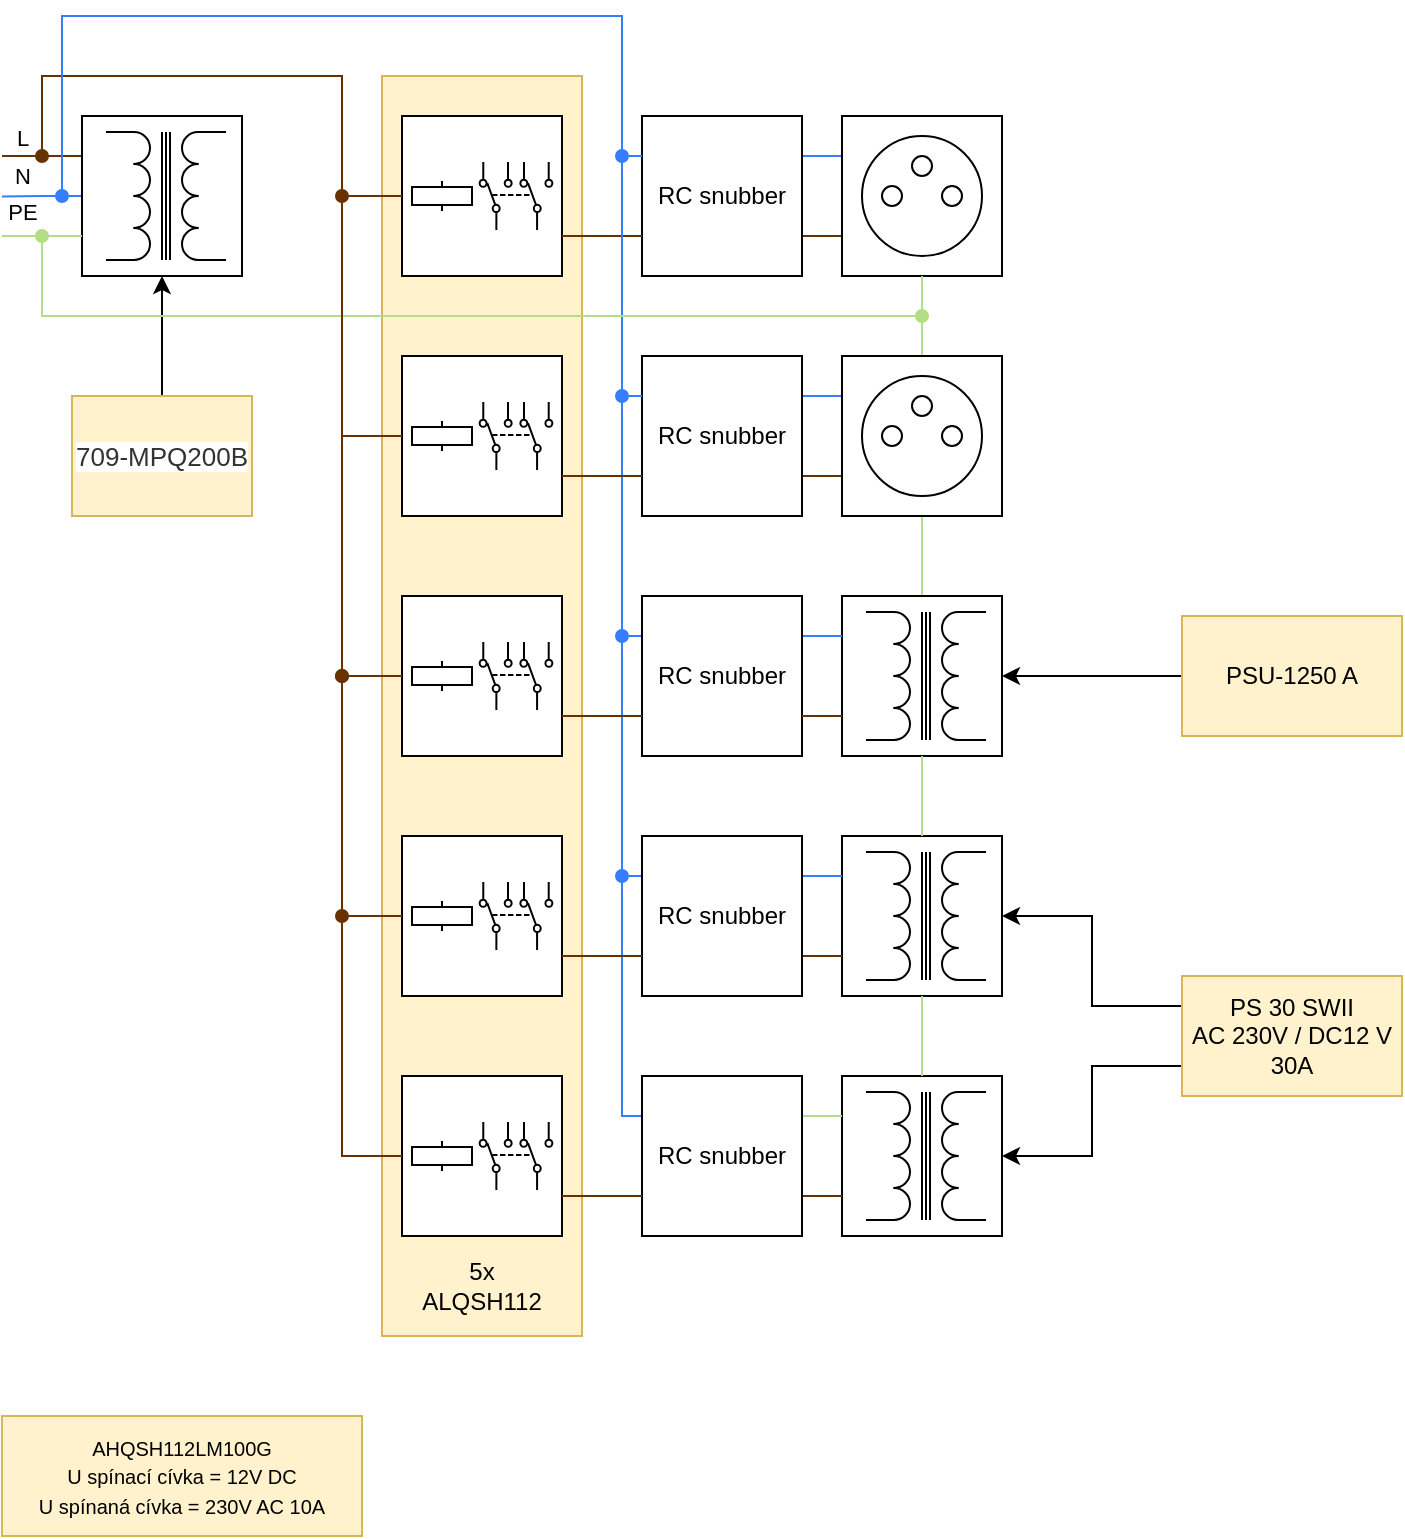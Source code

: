 <mxfile version="26.0.14">
  <diagram name="Page-1" id="16e2658f-23c8-b752-8be9-c03fbebb8bbe">
    <mxGraphModel dx="607" dy="323" grid="1" gridSize="10" guides="1" tooltips="1" connect="1" arrows="1" fold="1" page="1" pageScale="1" pageWidth="1100" pageHeight="850" background="none" math="0" shadow="0">
      <root>
        <mxCell id="0" />
        <mxCell id="1" parent="0" />
        <mxCell id="LKb27FOyA3Ze82E5zqdl-119" value="" style="rounded=0;whiteSpace=wrap;html=1;fillColor=#fff2cc;strokeColor=#d6b656;" parent="1" vertex="1">
          <mxGeometry x="230" y="40" width="100" height="630" as="geometry" />
        </mxCell>
        <mxCell id="LKb27FOyA3Ze82E5zqdl-3" value="" style="group" parent="1" vertex="1" connectable="0">
          <mxGeometry x="80" y="60" width="80" height="80" as="geometry" />
        </mxCell>
        <mxCell id="LKb27FOyA3Ze82E5zqdl-4" style="edgeStyle=orthogonalEdgeStyle;rounded=0;orthogonalLoop=1;jettySize=auto;html=1;exitX=0;exitY=0.25;exitDx=0;exitDy=0;startArrow=none;startFill=0;endArrow=none;strokeColor=#663300;" parent="LKb27FOyA3Ze82E5zqdl-3" source="LKb27FOyA3Ze82E5zqdl-2" edge="1">
          <mxGeometry relative="1" as="geometry">
            <mxPoint x="-40" y="20.023" as="targetPoint" />
          </mxGeometry>
        </mxCell>
        <mxCell id="LKb27FOyA3Ze82E5zqdl-5" value="L" style="edgeLabel;html=1;align=center;verticalAlign=middle;resizable=0;points=[];" parent="LKb27FOyA3Ze82E5zqdl-4" vertex="1" connectable="0">
          <mxGeometry x="0.157" y="-1" relative="1" as="geometry">
            <mxPoint x="-7" y="-9" as="offset" />
          </mxGeometry>
        </mxCell>
        <mxCell id="LKb27FOyA3Ze82E5zqdl-6" style="edgeStyle=orthogonalEdgeStyle;rounded=0;orthogonalLoop=1;jettySize=auto;html=1;exitX=0;exitY=0.5;exitDx=0;exitDy=0;endArrow=none;startFill=0;strokeColor=#357FFF;" parent="LKb27FOyA3Ze82E5zqdl-3" source="LKb27FOyA3Ze82E5zqdl-2" edge="1">
          <mxGeometry relative="1" as="geometry">
            <mxPoint x="-40" y="40.2" as="targetPoint" />
          </mxGeometry>
        </mxCell>
        <mxCell id="LKb27FOyA3Ze82E5zqdl-7" value="N" style="edgeLabel;html=1;align=center;verticalAlign=middle;resizable=0;points=[];" parent="LKb27FOyA3Ze82E5zqdl-6" vertex="1" connectable="0">
          <mxGeometry x="-0.273" y="-1" relative="1" as="geometry">
            <mxPoint x="-15" y="-9" as="offset" />
          </mxGeometry>
        </mxCell>
        <mxCell id="LKb27FOyA3Ze82E5zqdl-2" value="" style="rounded=0;whiteSpace=wrap;html=1;" parent="LKb27FOyA3Ze82E5zqdl-3" vertex="1">
          <mxGeometry width="80" height="80" as="geometry" />
        </mxCell>
        <mxCell id="LKb27FOyA3Ze82E5zqdl-1" value="" style="pointerEvents=1;verticalLabelPosition=bottom;shadow=0;dashed=0;align=center;html=1;verticalAlign=top;shape=mxgraph.electrical.inductors.transformer_1;rotation=-90;" parent="LKb27FOyA3Ze82E5zqdl-3" vertex="1">
          <mxGeometry x="10" y="10" width="64" height="60" as="geometry" />
        </mxCell>
        <mxCell id="LKb27FOyA3Ze82E5zqdl-11" style="edgeStyle=orthogonalEdgeStyle;rounded=0;orthogonalLoop=1;jettySize=auto;html=1;entryX=0;entryY=0.75;entryDx=0;entryDy=0;endArrow=none;startFill=0;strokeColor=#B2DE85;" parent="1" target="LKb27FOyA3Ze82E5zqdl-2" edge="1">
          <mxGeometry relative="1" as="geometry">
            <mxPoint x="40" y="120" as="sourcePoint" />
            <Array as="points">
              <mxPoint x="40" y="120" />
            </Array>
          </mxGeometry>
        </mxCell>
        <mxCell id="LKb27FOyA3Ze82E5zqdl-12" value="PE" style="edgeLabel;html=1;align=center;verticalAlign=middle;resizable=0;points=[];" parent="LKb27FOyA3Ze82E5zqdl-11" vertex="1" connectable="0">
          <mxGeometry x="0.155" relative="1" as="geometry">
            <mxPoint x="-13" y="-12" as="offset" />
          </mxGeometry>
        </mxCell>
        <mxCell id="LKb27FOyA3Ze82E5zqdl-18" value="" style="group" parent="1" vertex="1" connectable="0">
          <mxGeometry x="240" y="60" width="80" height="80" as="geometry" />
        </mxCell>
        <mxCell id="LKb27FOyA3Ze82E5zqdl-15" value="" style="whiteSpace=wrap;html=1;aspect=fixed;" parent="LKb27FOyA3Ze82E5zqdl-18" vertex="1">
          <mxGeometry width="80" height="80" as="geometry" />
        </mxCell>
        <mxCell id="LKb27FOyA3Ze82E5zqdl-16" value="" style="pointerEvents=1;verticalLabelPosition=bottom;shadow=0;dashed=0;align=center;html=1;verticalAlign=top;shape=mxgraph.electrical.electro-mechanical.dpdt3;elSwitchState=1;rotation=-90;" parent="LKb27FOyA3Ze82E5zqdl-18" vertex="1">
          <mxGeometry x="40" y="21.83" width="34" height="36.34" as="geometry" />
        </mxCell>
        <mxCell id="LKb27FOyA3Ze82E5zqdl-17" value="" style="pointerEvents=1;verticalLabelPosition=bottom;shadow=0;dashed=0;align=center;html=1;verticalAlign=top;shape=mxgraph.electrical.electro-mechanical.relay_coil;" parent="LKb27FOyA3Ze82E5zqdl-18" vertex="1">
          <mxGeometry x="5" y="32.5" width="30" height="15" as="geometry" />
        </mxCell>
        <mxCell id="LKb27FOyA3Ze82E5zqdl-20" style="edgeStyle=orthogonalEdgeStyle;rounded=0;orthogonalLoop=1;jettySize=auto;html=1;exitX=0.5;exitY=0;exitDx=0;exitDy=0;entryX=0.5;entryY=1;entryDx=0;entryDy=0;" parent="1" source="LKb27FOyA3Ze82E5zqdl-19" target="LKb27FOyA3Ze82E5zqdl-2" edge="1">
          <mxGeometry relative="1" as="geometry" />
        </mxCell>
        <mxCell id="LKb27FOyA3Ze82E5zqdl-19" value="&lt;span style=&quot;color: rgb(51, 51, 51); font-family: Arial, Helvetica, sans-serif; font-size: 13px; text-align: start; background-color: rgb(255, 255, 255);&quot;&gt;709-MPQ200B&lt;/span&gt;" style="rounded=0;whiteSpace=wrap;html=1;fillColor=#fff2cc;strokeColor=#d6b656;" parent="1" vertex="1">
          <mxGeometry x="75" y="200" width="90" height="60" as="geometry" />
        </mxCell>
        <mxCell id="LKb27FOyA3Ze82E5zqdl-21" style="edgeStyle=orthogonalEdgeStyle;rounded=0;orthogonalLoop=1;jettySize=auto;html=1;entryX=0;entryY=0.5;entryDx=0;entryDy=0;endArrow=none;startFill=1;endFill=1;startArrow=oval;strokeColor=#663300;" parent="1" target="LKb27FOyA3Ze82E5zqdl-15" edge="1">
          <mxGeometry relative="1" as="geometry">
            <mxPoint x="60" y="80" as="sourcePoint" />
            <Array as="points">
              <mxPoint x="60" y="40" />
              <mxPoint x="210" y="40" />
              <mxPoint x="210" y="100" />
            </Array>
          </mxGeometry>
        </mxCell>
        <mxCell id="LKb27FOyA3Ze82E5zqdl-22" value="&lt;font style=&quot;font-size: 10px;&quot;&gt;AHQSH112LM100G&lt;br&gt;U spínací cívka = 12V DC&lt;br&gt;U spínaná cívka = 230V AC 10A&lt;/font&gt;" style="rounded=0;whiteSpace=wrap;html=1;fillColor=#fff2cc;strokeColor=#d6b656;" parent="1" vertex="1">
          <mxGeometry x="40" y="710" width="180" height="60" as="geometry" />
        </mxCell>
        <mxCell id="LKb27FOyA3Ze82E5zqdl-23" value="" style="group" parent="1" vertex="1" connectable="0">
          <mxGeometry x="240" y="180" width="80" height="80" as="geometry" />
        </mxCell>
        <mxCell id="LKb27FOyA3Ze82E5zqdl-24" value="" style="whiteSpace=wrap;html=1;aspect=fixed;" parent="LKb27FOyA3Ze82E5zqdl-23" vertex="1">
          <mxGeometry width="80" height="80" as="geometry" />
        </mxCell>
        <mxCell id="LKb27FOyA3Ze82E5zqdl-25" value="" style="pointerEvents=1;verticalLabelPosition=bottom;shadow=0;dashed=0;align=center;html=1;verticalAlign=top;shape=mxgraph.electrical.electro-mechanical.dpdt3;elSwitchState=1;rotation=-90;" parent="LKb27FOyA3Ze82E5zqdl-23" vertex="1">
          <mxGeometry x="40" y="21.83" width="34" height="36.34" as="geometry" />
        </mxCell>
        <mxCell id="LKb27FOyA3Ze82E5zqdl-26" value="" style="pointerEvents=1;verticalLabelPosition=bottom;shadow=0;dashed=0;align=center;html=1;verticalAlign=top;shape=mxgraph.electrical.electro-mechanical.relay_coil;" parent="LKb27FOyA3Ze82E5zqdl-23" vertex="1">
          <mxGeometry x="5" y="32.5" width="30" height="15" as="geometry" />
        </mxCell>
        <mxCell id="LKb27FOyA3Ze82E5zqdl-47" style="edgeStyle=orthogonalEdgeStyle;rounded=0;orthogonalLoop=1;jettySize=auto;html=1;exitX=1;exitY=0.25;exitDx=0;exitDy=0;entryX=0;entryY=0.25;entryDx=0;entryDy=0;endArrow=none;startFill=0;strokeColor=#357FFF;" parent="1" source="LKb27FOyA3Ze82E5zqdl-30" target="LKb27FOyA3Ze82E5zqdl-37" edge="1">
          <mxGeometry relative="1" as="geometry" />
        </mxCell>
        <mxCell id="LKb27FOyA3Ze82E5zqdl-48" style="edgeStyle=orthogonalEdgeStyle;rounded=0;orthogonalLoop=1;jettySize=auto;html=1;exitX=1;exitY=0.75;exitDx=0;exitDy=0;entryX=0;entryY=0.75;entryDx=0;entryDy=0;endArrow=none;startFill=0;strokeColor=#663300;" parent="1" source="LKb27FOyA3Ze82E5zqdl-30" target="LKb27FOyA3Ze82E5zqdl-37" edge="1">
          <mxGeometry relative="1" as="geometry" />
        </mxCell>
        <mxCell id="LKb27FOyA3Ze82E5zqdl-30" value="RC snubber" style="whiteSpace=wrap;html=1;aspect=fixed;container=1;" parent="1" vertex="1">
          <mxGeometry x="360" y="60" width="80" height="80" as="geometry" />
        </mxCell>
        <mxCell id="LKb27FOyA3Ze82E5zqdl-49" style="edgeStyle=orthogonalEdgeStyle;rounded=0;orthogonalLoop=1;jettySize=auto;html=1;exitX=1;exitY=0.25;exitDx=0;exitDy=0;entryX=0;entryY=0.25;entryDx=0;entryDy=0;endArrow=none;startFill=0;strokeColor=#357FFF;" parent="1" source="LKb27FOyA3Ze82E5zqdl-31" target="LKb27FOyA3Ze82E5zqdl-42" edge="1">
          <mxGeometry relative="1" as="geometry" />
        </mxCell>
        <mxCell id="LKb27FOyA3Ze82E5zqdl-50" style="edgeStyle=orthogonalEdgeStyle;rounded=0;orthogonalLoop=1;jettySize=auto;html=1;exitX=1;exitY=0.75;exitDx=0;exitDy=0;entryX=0;entryY=0.75;entryDx=0;entryDy=0;endArrow=none;startFill=0;strokeColor=#663300;" parent="1" source="LKb27FOyA3Ze82E5zqdl-31" target="LKb27FOyA3Ze82E5zqdl-42" edge="1">
          <mxGeometry relative="1" as="geometry" />
        </mxCell>
        <mxCell id="LKb27FOyA3Ze82E5zqdl-107" style="edgeStyle=orthogonalEdgeStyle;rounded=0;orthogonalLoop=1;jettySize=auto;html=1;entryX=0;entryY=0.25;entryDx=0;entryDy=0;strokeColor=#357FFF;startArrow=oval;startFill=1;endArrow=none;" parent="1" target="LKb27FOyA3Ze82E5zqdl-105" edge="1">
          <mxGeometry relative="1" as="geometry">
            <mxPoint x="350" y="200" as="sourcePoint" />
            <Array as="points">
              <mxPoint x="350" y="200" />
              <mxPoint x="350" y="320" />
            </Array>
          </mxGeometry>
        </mxCell>
        <mxCell id="LKb27FOyA3Ze82E5zqdl-31" value="RC snubber" style="whiteSpace=wrap;html=1;aspect=fixed;container=1;" parent="1" vertex="1">
          <mxGeometry x="360" y="180" width="80" height="80" as="geometry" />
        </mxCell>
        <mxCell id="LKb27FOyA3Ze82E5zqdl-32" style="edgeStyle=orthogonalEdgeStyle;rounded=0;orthogonalLoop=1;jettySize=auto;html=1;exitX=1;exitY=0.75;exitDx=0;exitDy=0;entryX=0;entryY=0.75;entryDx=0;entryDy=0;endArrow=none;startFill=0;strokeColor=#663300;" parent="1" source="LKb27FOyA3Ze82E5zqdl-15" target="LKb27FOyA3Ze82E5zqdl-30" edge="1">
          <mxGeometry relative="1" as="geometry">
            <Array as="points">
              <mxPoint x="330" y="120" />
              <mxPoint x="330" y="120" />
            </Array>
          </mxGeometry>
        </mxCell>
        <mxCell id="LKb27FOyA3Ze82E5zqdl-34" style="edgeStyle=orthogonalEdgeStyle;rounded=0;orthogonalLoop=1;jettySize=auto;html=1;entryX=0;entryY=0.25;entryDx=0;entryDy=0;startArrow=oval;startFill=1;endArrow=none;strokeColor=#357FFF;" parent="1" target="LKb27FOyA3Ze82E5zqdl-30" edge="1">
          <mxGeometry relative="1" as="geometry">
            <mxPoint x="70" y="100" as="sourcePoint" />
            <Array as="points">
              <mxPoint x="70" y="10" />
              <mxPoint x="350" y="10" />
              <mxPoint x="350" y="80" />
            </Array>
          </mxGeometry>
        </mxCell>
        <mxCell id="LKb27FOyA3Ze82E5zqdl-35" style="edgeStyle=orthogonalEdgeStyle;rounded=0;orthogonalLoop=1;jettySize=auto;html=1;endArrow=none;startFill=1;startArrow=oval;strokeColor=#357FFF;entryX=0;entryY=0.25;entryDx=0;entryDy=0;" parent="1" target="LKb27FOyA3Ze82E5zqdl-31" edge="1">
          <mxGeometry relative="1" as="geometry">
            <mxPoint x="350" y="80" as="sourcePoint" />
            <mxPoint x="350" y="200" as="targetPoint" />
            <Array as="points">
              <mxPoint x="350" y="200" />
            </Array>
          </mxGeometry>
        </mxCell>
        <mxCell id="LKb27FOyA3Ze82E5zqdl-52" style="edgeStyle=orthogonalEdgeStyle;rounded=0;orthogonalLoop=1;jettySize=auto;html=1;entryX=0.5;entryY=0;entryDx=0;entryDy=0;strokeColor=#B2DE85;endArrow=none;startFill=1;startArrow=oval;" parent="1" target="LKb27FOyA3Ze82E5zqdl-42" edge="1">
          <mxGeometry relative="1" as="geometry">
            <mxPoint x="500" y="160" as="sourcePoint" />
            <Array as="points">
              <mxPoint x="500" y="180" />
              <mxPoint x="500" y="180" />
            </Array>
          </mxGeometry>
        </mxCell>
        <mxCell id="LKb27FOyA3Ze82E5zqdl-37" value="" style="whiteSpace=wrap;html=1;aspect=fixed;container=1;" parent="1" vertex="1">
          <mxGeometry x="460" y="60" width="80" height="80" as="geometry" />
        </mxCell>
        <mxCell id="LKb27FOyA3Ze82E5zqdl-38" value="" style="ellipse;whiteSpace=wrap;html=1;aspect=fixed;" parent="LKb27FOyA3Ze82E5zqdl-37" vertex="1">
          <mxGeometry x="10" y="10" width="60" height="60" as="geometry" />
        </mxCell>
        <mxCell id="LKb27FOyA3Ze82E5zqdl-39" value="" style="ellipse;whiteSpace=wrap;html=1;aspect=fixed;" parent="LKb27FOyA3Ze82E5zqdl-37" vertex="1">
          <mxGeometry x="20" y="35" width="10" height="10" as="geometry" />
        </mxCell>
        <mxCell id="LKb27FOyA3Ze82E5zqdl-40" value="" style="ellipse;whiteSpace=wrap;html=1;aspect=fixed;" parent="LKb27FOyA3Ze82E5zqdl-37" vertex="1">
          <mxGeometry x="50" y="35" width="10" height="10" as="geometry" />
        </mxCell>
        <mxCell id="LKb27FOyA3Ze82E5zqdl-41" value="" style="ellipse;whiteSpace=wrap;html=1;aspect=fixed;" parent="LKb27FOyA3Ze82E5zqdl-37" vertex="1">
          <mxGeometry x="35" y="20" width="10" height="10" as="geometry" />
        </mxCell>
        <mxCell id="LKb27FOyA3Ze82E5zqdl-104" style="edgeStyle=orthogonalEdgeStyle;rounded=0;orthogonalLoop=1;jettySize=auto;html=1;exitX=0.5;exitY=1;exitDx=0;exitDy=0;entryX=0.5;entryY=0;entryDx=0;entryDy=0;strokeColor=#B2DE85;endArrow=none;startFill=0;" parent="1" source="LKb27FOyA3Ze82E5zqdl-42" target="LKb27FOyA3Ze82E5zqdl-71" edge="1">
          <mxGeometry relative="1" as="geometry" />
        </mxCell>
        <mxCell id="LKb27FOyA3Ze82E5zqdl-42" value="" style="whiteSpace=wrap;html=1;aspect=fixed;container=1;" parent="1" vertex="1">
          <mxGeometry x="460" y="180" width="80" height="80" as="geometry" />
        </mxCell>
        <mxCell id="LKb27FOyA3Ze82E5zqdl-43" value="" style="ellipse;whiteSpace=wrap;html=1;aspect=fixed;" parent="LKb27FOyA3Ze82E5zqdl-42" vertex="1">
          <mxGeometry x="10" y="10" width="60" height="60" as="geometry" />
        </mxCell>
        <mxCell id="LKb27FOyA3Ze82E5zqdl-44" value="" style="ellipse;whiteSpace=wrap;html=1;aspect=fixed;" parent="LKb27FOyA3Ze82E5zqdl-42" vertex="1">
          <mxGeometry x="20" y="35" width="10" height="10" as="geometry" />
        </mxCell>
        <mxCell id="LKb27FOyA3Ze82E5zqdl-45" value="" style="ellipse;whiteSpace=wrap;html=1;aspect=fixed;" parent="LKb27FOyA3Ze82E5zqdl-42" vertex="1">
          <mxGeometry x="50" y="35" width="10" height="10" as="geometry" />
        </mxCell>
        <mxCell id="LKb27FOyA3Ze82E5zqdl-46" value="" style="ellipse;whiteSpace=wrap;html=1;aspect=fixed;" parent="LKb27FOyA3Ze82E5zqdl-42" vertex="1">
          <mxGeometry x="35" y="20" width="10" height="10" as="geometry" />
        </mxCell>
        <mxCell id="LKb27FOyA3Ze82E5zqdl-51" style="edgeStyle=orthogonalEdgeStyle;rounded=0;orthogonalLoop=1;jettySize=auto;html=1;entryX=0.5;entryY=1;entryDx=0;entryDy=0;endArrow=none;startFill=1;strokeColor=#B2DE85;startArrow=oval;" parent="1" target="LKb27FOyA3Ze82E5zqdl-37" edge="1">
          <mxGeometry relative="1" as="geometry">
            <mxPoint x="60" y="120" as="sourcePoint" />
            <Array as="points">
              <mxPoint x="60" y="160" />
              <mxPoint x="500" y="160" />
            </Array>
          </mxGeometry>
        </mxCell>
        <mxCell id="LKb27FOyA3Ze82E5zqdl-54" value="" style="group" parent="1" vertex="1" connectable="0">
          <mxGeometry x="240" y="300" width="80" height="80" as="geometry" />
        </mxCell>
        <mxCell id="LKb27FOyA3Ze82E5zqdl-55" value="" style="whiteSpace=wrap;html=1;aspect=fixed;" parent="LKb27FOyA3Ze82E5zqdl-54" vertex="1">
          <mxGeometry width="80" height="80" as="geometry" />
        </mxCell>
        <mxCell id="LKb27FOyA3Ze82E5zqdl-56" value="" style="pointerEvents=1;verticalLabelPosition=bottom;shadow=0;dashed=0;align=center;html=1;verticalAlign=top;shape=mxgraph.electrical.electro-mechanical.dpdt3;elSwitchState=1;rotation=-90;" parent="LKb27FOyA3Ze82E5zqdl-54" vertex="1">
          <mxGeometry x="40" y="21.83" width="34" height="36.34" as="geometry" />
        </mxCell>
        <mxCell id="LKb27FOyA3Ze82E5zqdl-57" value="" style="pointerEvents=1;verticalLabelPosition=bottom;shadow=0;dashed=0;align=center;html=1;verticalAlign=top;shape=mxgraph.electrical.electro-mechanical.relay_coil;" parent="LKb27FOyA3Ze82E5zqdl-54" vertex="1">
          <mxGeometry x="5" y="32.5" width="30" height="15" as="geometry" />
        </mxCell>
        <mxCell id="LKb27FOyA3Ze82E5zqdl-58" value="" style="group" parent="1" vertex="1" connectable="0">
          <mxGeometry x="240" y="420" width="80" height="80" as="geometry" />
        </mxCell>
        <mxCell id="LKb27FOyA3Ze82E5zqdl-59" value="" style="whiteSpace=wrap;html=1;aspect=fixed;" parent="LKb27FOyA3Ze82E5zqdl-58" vertex="1">
          <mxGeometry width="80" height="80" as="geometry" />
        </mxCell>
        <mxCell id="LKb27FOyA3Ze82E5zqdl-60" value="" style="pointerEvents=1;verticalLabelPosition=bottom;shadow=0;dashed=0;align=center;html=1;verticalAlign=top;shape=mxgraph.electrical.electro-mechanical.dpdt3;elSwitchState=1;rotation=-90;" parent="LKb27FOyA3Ze82E5zqdl-58" vertex="1">
          <mxGeometry x="40" y="21.83" width="34" height="36.34" as="geometry" />
        </mxCell>
        <mxCell id="LKb27FOyA3Ze82E5zqdl-61" value="" style="pointerEvents=1;verticalLabelPosition=bottom;shadow=0;dashed=0;align=center;html=1;verticalAlign=top;shape=mxgraph.electrical.electro-mechanical.relay_coil;" parent="LKb27FOyA3Ze82E5zqdl-58" vertex="1">
          <mxGeometry x="5" y="32.5" width="30" height="15" as="geometry" />
        </mxCell>
        <mxCell id="LKb27FOyA3Ze82E5zqdl-62" value="" style="group" parent="1" vertex="1" connectable="0">
          <mxGeometry x="240" y="540" width="80" height="80" as="geometry" />
        </mxCell>
        <mxCell id="LKb27FOyA3Ze82E5zqdl-63" value="" style="whiteSpace=wrap;html=1;aspect=fixed;" parent="LKb27FOyA3Ze82E5zqdl-62" vertex="1">
          <mxGeometry width="80" height="80" as="geometry" />
        </mxCell>
        <mxCell id="LKb27FOyA3Ze82E5zqdl-64" value="" style="pointerEvents=1;verticalLabelPosition=bottom;shadow=0;dashed=0;align=center;html=1;verticalAlign=top;shape=mxgraph.electrical.electro-mechanical.dpdt3;elSwitchState=1;rotation=-90;" parent="LKb27FOyA3Ze82E5zqdl-62" vertex="1">
          <mxGeometry x="40" y="21.83" width="34" height="36.34" as="geometry" />
        </mxCell>
        <mxCell id="LKb27FOyA3Ze82E5zqdl-65" value="" style="pointerEvents=1;verticalLabelPosition=bottom;shadow=0;dashed=0;align=center;html=1;verticalAlign=top;shape=mxgraph.electrical.electro-mechanical.relay_coil;" parent="LKb27FOyA3Ze82E5zqdl-62" vertex="1">
          <mxGeometry x="5" y="32.5" width="30" height="15" as="geometry" />
        </mxCell>
        <mxCell id="LKb27FOyA3Ze82E5zqdl-66" value="" style="group" parent="1" vertex="1" connectable="0">
          <mxGeometry x="460" y="300" width="80" height="80" as="geometry" />
        </mxCell>
        <mxCell id="LKb27FOyA3Ze82E5zqdl-71" value="" style="rounded=0;whiteSpace=wrap;html=1;" parent="LKb27FOyA3Ze82E5zqdl-66" vertex="1">
          <mxGeometry width="80" height="80" as="geometry" />
        </mxCell>
        <mxCell id="LKb27FOyA3Ze82E5zqdl-72" value="" style="pointerEvents=1;verticalLabelPosition=bottom;shadow=0;dashed=0;align=center;html=1;verticalAlign=top;shape=mxgraph.electrical.inductors.transformer_1;rotation=-90;" parent="LKb27FOyA3Ze82E5zqdl-66" vertex="1">
          <mxGeometry x="10" y="10" width="64" height="60" as="geometry" />
        </mxCell>
        <mxCell id="LKb27FOyA3Ze82E5zqdl-73" value="" style="group" parent="1" vertex="1" connectable="0">
          <mxGeometry x="460" y="420" width="80" height="80" as="geometry" />
        </mxCell>
        <mxCell id="LKb27FOyA3Ze82E5zqdl-76" value="" style="rounded=0;whiteSpace=wrap;html=1;" parent="LKb27FOyA3Ze82E5zqdl-73" vertex="1">
          <mxGeometry width="80" height="80" as="geometry" />
        </mxCell>
        <mxCell id="LKb27FOyA3Ze82E5zqdl-77" value="" style="pointerEvents=1;verticalLabelPosition=bottom;shadow=0;dashed=0;align=center;html=1;verticalAlign=top;shape=mxgraph.electrical.inductors.transformer_1;rotation=-90;" parent="LKb27FOyA3Ze82E5zqdl-73" vertex="1">
          <mxGeometry x="10" y="10" width="64" height="60" as="geometry" />
        </mxCell>
        <mxCell id="LKb27FOyA3Ze82E5zqdl-78" value="" style="group" parent="1" vertex="1" connectable="0">
          <mxGeometry x="460" y="540" width="80" height="80" as="geometry" />
        </mxCell>
        <mxCell id="LKb27FOyA3Ze82E5zqdl-81" value="" style="rounded=0;whiteSpace=wrap;html=1;" parent="LKb27FOyA3Ze82E5zqdl-78" vertex="1">
          <mxGeometry width="80" height="80" as="geometry" />
        </mxCell>
        <mxCell id="LKb27FOyA3Ze82E5zqdl-82" value="" style="pointerEvents=1;verticalLabelPosition=bottom;shadow=0;dashed=0;align=center;html=1;verticalAlign=top;shape=mxgraph.electrical.inductors.transformer_1;rotation=-90;" parent="LKb27FOyA3Ze82E5zqdl-78" vertex="1">
          <mxGeometry x="10" y="10" width="64" height="60" as="geometry" />
        </mxCell>
        <mxCell id="LKb27FOyA3Ze82E5zqdl-85" style="edgeStyle=orthogonalEdgeStyle;rounded=0;orthogonalLoop=1;jettySize=auto;html=1;entryX=0;entryY=0.5;entryDx=0;entryDy=0;endArrow=none;startFill=1;strokeColor=#663300;startArrow=oval;" parent="1" target="LKb27FOyA3Ze82E5zqdl-63" edge="1">
          <mxGeometry relative="1" as="geometry">
            <mxPoint x="210" y="340" as="sourcePoint" />
            <Array as="points">
              <mxPoint x="210" y="580" />
            </Array>
          </mxGeometry>
        </mxCell>
        <mxCell id="LKb27FOyA3Ze82E5zqdl-120" style="edgeStyle=orthogonalEdgeStyle;rounded=0;orthogonalLoop=1;jettySize=auto;html=1;exitX=0;exitY=0.25;exitDx=0;exitDy=0;entryX=1;entryY=0.5;entryDx=0;entryDy=0;" parent="1" source="LKb27FOyA3Ze82E5zqdl-93" target="LKb27FOyA3Ze82E5zqdl-76" edge="1">
          <mxGeometry relative="1" as="geometry" />
        </mxCell>
        <mxCell id="LKb27FOyA3Ze82E5zqdl-121" style="edgeStyle=orthogonalEdgeStyle;rounded=0;orthogonalLoop=1;jettySize=auto;html=1;exitX=0;exitY=0.75;exitDx=0;exitDy=0;entryX=1;entryY=0.5;entryDx=0;entryDy=0;" parent="1" source="LKb27FOyA3Ze82E5zqdl-93" target="LKb27FOyA3Ze82E5zqdl-81" edge="1">
          <mxGeometry relative="1" as="geometry" />
        </mxCell>
        <mxCell id="LKb27FOyA3Ze82E5zqdl-93" value="PS 30 SWII&lt;br&gt;AC 230V / DC12 V&lt;br&gt;30A" style="rounded=0;whiteSpace=wrap;html=1;fillColor=#fff2cc;strokeColor=#d6b656;" parent="1" vertex="1">
          <mxGeometry x="630" y="490" width="110" height="60" as="geometry" />
        </mxCell>
        <mxCell id="LKb27FOyA3Ze82E5zqdl-122" value="" style="edgeStyle=orthogonalEdgeStyle;rounded=0;orthogonalLoop=1;jettySize=auto;html=1;" parent="1" source="LKb27FOyA3Ze82E5zqdl-99" edge="1">
          <mxGeometry relative="1" as="geometry">
            <mxPoint x="540" y="340" as="targetPoint" />
          </mxGeometry>
        </mxCell>
        <mxCell id="LKb27FOyA3Ze82E5zqdl-99" value="PSU-1250 A" style="rounded=0;whiteSpace=wrap;html=1;fillColor=#fff2cc;strokeColor=#d6b656;" parent="1" vertex="1">
          <mxGeometry x="630" y="310" width="110" height="60" as="geometry" />
        </mxCell>
        <mxCell id="LKb27FOyA3Ze82E5zqdl-101" style="edgeStyle=orthogonalEdgeStyle;rounded=0;orthogonalLoop=1;jettySize=auto;html=1;entryX=0;entryY=0.5;entryDx=0;entryDy=0;strokeColor=#663300;endArrow=none;startFill=1;startArrow=oval;" parent="1" target="LKb27FOyA3Ze82E5zqdl-24" edge="1">
          <mxGeometry relative="1" as="geometry">
            <mxPoint x="210" y="100" as="sourcePoint" />
            <Array as="points">
              <mxPoint x="210" y="80" />
              <mxPoint x="210" y="220" />
            </Array>
          </mxGeometry>
        </mxCell>
        <mxCell id="LKb27FOyA3Ze82E5zqdl-102" style="edgeStyle=orthogonalEdgeStyle;rounded=0;orthogonalLoop=1;jettySize=auto;html=1;exitX=1;exitY=0.75;exitDx=0;exitDy=0;entryX=0;entryY=0.75;entryDx=0;entryDy=0;strokeColor=#663300;startArrow=none;startFill=0;endArrow=none;" parent="1" source="LKb27FOyA3Ze82E5zqdl-24" target="LKb27FOyA3Ze82E5zqdl-31" edge="1">
          <mxGeometry relative="1" as="geometry" />
        </mxCell>
        <mxCell id="LKb27FOyA3Ze82E5zqdl-103" style="edgeStyle=orthogonalEdgeStyle;rounded=0;orthogonalLoop=1;jettySize=auto;html=1;exitX=0;exitY=0.5;exitDx=0;exitDy=0;entryX=0;entryY=0.5;entryDx=0;entryDy=0;endArrow=none;startFill=0;strokeColor=#663300;" parent="1" source="LKb27FOyA3Ze82E5zqdl-24" target="LKb27FOyA3Ze82E5zqdl-55" edge="1">
          <mxGeometry relative="1" as="geometry">
            <Array as="points">
              <mxPoint x="210" y="220" />
              <mxPoint x="210" y="340" />
            </Array>
          </mxGeometry>
        </mxCell>
        <mxCell id="LKb27FOyA3Ze82E5zqdl-116" style="edgeStyle=orthogonalEdgeStyle;rounded=0;orthogonalLoop=1;jettySize=auto;html=1;entryX=0;entryY=0.25;entryDx=0;entryDy=0;endArrow=none;startFill=1;startArrow=oval;strokeColor=#357FFF;" parent="1" target="LKb27FOyA3Ze82E5zqdl-111" edge="1">
          <mxGeometry relative="1" as="geometry">
            <mxPoint x="350" y="320" as="sourcePoint" />
            <Array as="points">
              <mxPoint x="350" y="320" />
              <mxPoint x="350" y="440" />
            </Array>
          </mxGeometry>
        </mxCell>
        <mxCell id="LKb27FOyA3Ze82E5zqdl-128" style="edgeStyle=orthogonalEdgeStyle;rounded=0;orthogonalLoop=1;jettySize=auto;html=1;exitX=1;exitY=0.25;exitDx=0;exitDy=0;entryX=0;entryY=0.25;entryDx=0;entryDy=0;strokeColor=#357FFF;endArrow=none;startFill=0;" parent="1" source="LKb27FOyA3Ze82E5zqdl-105" target="LKb27FOyA3Ze82E5zqdl-71" edge="1">
          <mxGeometry relative="1" as="geometry" />
        </mxCell>
        <mxCell id="LKb27FOyA3Ze82E5zqdl-105" value="RC snubber" style="whiteSpace=wrap;html=1;aspect=fixed;container=1;" parent="1" vertex="1">
          <mxGeometry x="360" y="300" width="80" height="80" as="geometry" />
        </mxCell>
        <mxCell id="LKb27FOyA3Ze82E5zqdl-67" style="edgeStyle=orthogonalEdgeStyle;rounded=0;orthogonalLoop=1;jettySize=auto;html=1;exitX=0;exitY=0.75;exitDx=0;exitDy=0;startArrow=none;startFill=0;endArrow=none;strokeColor=#663300;" parent="1" source="LKb27FOyA3Ze82E5zqdl-71" edge="1">
          <mxGeometry relative="1" as="geometry">
            <mxPoint x="440" y="360" as="targetPoint" />
          </mxGeometry>
        </mxCell>
        <mxCell id="LKb27FOyA3Ze82E5zqdl-108" style="edgeStyle=orthogonalEdgeStyle;rounded=0;orthogonalLoop=1;jettySize=auto;html=1;entryX=0;entryY=0.5;entryDx=0;entryDy=0;strokeColor=#663300;startArrow=oval;startFill=0;endArrow=none;" parent="1" target="LKb27FOyA3Ze82E5zqdl-59" edge="1">
          <mxGeometry relative="1" as="geometry">
            <mxPoint x="210" y="340" as="sourcePoint" />
            <Array as="points">
              <mxPoint x="210" y="340" />
              <mxPoint x="210" y="460" />
            </Array>
          </mxGeometry>
        </mxCell>
        <mxCell id="LKb27FOyA3Ze82E5zqdl-109" style="edgeStyle=orthogonalEdgeStyle;rounded=0;orthogonalLoop=1;jettySize=auto;html=1;entryX=0;entryY=0.5;entryDx=0;entryDy=0;endArrow=none;startFill=1;strokeColor=#663300;startArrow=oval;" parent="1" target="LKb27FOyA3Ze82E5zqdl-63" edge="1">
          <mxGeometry relative="1" as="geometry">
            <mxPoint x="210" y="460" as="sourcePoint" />
            <Array as="points">
              <mxPoint x="210" y="460" />
              <mxPoint x="210" y="580" />
            </Array>
          </mxGeometry>
        </mxCell>
        <mxCell id="LKb27FOyA3Ze82E5zqdl-110" style="edgeStyle=orthogonalEdgeStyle;rounded=0;orthogonalLoop=1;jettySize=auto;html=1;exitX=1;exitY=0.75;exitDx=0;exitDy=0;entryX=0;entryY=0.75;entryDx=0;entryDy=0;strokeColor=#663300;endArrow=none;startFill=0;" parent="1" source="LKb27FOyA3Ze82E5zqdl-55" target="LKb27FOyA3Ze82E5zqdl-105" edge="1">
          <mxGeometry relative="1" as="geometry" />
        </mxCell>
        <mxCell id="LKb27FOyA3Ze82E5zqdl-117" style="edgeStyle=orthogonalEdgeStyle;rounded=0;orthogonalLoop=1;jettySize=auto;html=1;entryX=0;entryY=0.25;entryDx=0;entryDy=0;strokeColor=#357FFF;endArrow=none;startFill=1;startArrow=oval;" parent="1" target="LKb27FOyA3Ze82E5zqdl-113" edge="1">
          <mxGeometry relative="1" as="geometry">
            <mxPoint x="350" y="440" as="sourcePoint" />
            <Array as="points">
              <mxPoint x="350" y="440" />
              <mxPoint x="350" y="560" />
            </Array>
          </mxGeometry>
        </mxCell>
        <mxCell id="LKb27FOyA3Ze82E5zqdl-127" style="edgeStyle=orthogonalEdgeStyle;rounded=0;orthogonalLoop=1;jettySize=auto;html=1;exitX=1;exitY=0.75;exitDx=0;exitDy=0;entryX=0;entryY=0.75;entryDx=0;entryDy=0;strokeColor=#663300;endArrow=none;startFill=0;" parent="1" source="LKb27FOyA3Ze82E5zqdl-111" target="LKb27FOyA3Ze82E5zqdl-76" edge="1">
          <mxGeometry relative="1" as="geometry" />
        </mxCell>
        <mxCell id="LKb27FOyA3Ze82E5zqdl-129" style="edgeStyle=orthogonalEdgeStyle;rounded=0;orthogonalLoop=1;jettySize=auto;html=1;exitX=1;exitY=0.25;exitDx=0;exitDy=0;entryX=0;entryY=0.25;entryDx=0;entryDy=0;strokeColor=#357FFF;endArrow=none;startFill=0;" parent="1" source="LKb27FOyA3Ze82E5zqdl-111" target="LKb27FOyA3Ze82E5zqdl-76" edge="1">
          <mxGeometry relative="1" as="geometry" />
        </mxCell>
        <mxCell id="LKb27FOyA3Ze82E5zqdl-111" value="RC snubber" style="whiteSpace=wrap;html=1;aspect=fixed;container=1;" parent="1" vertex="1">
          <mxGeometry x="360" y="420" width="80" height="80" as="geometry" />
        </mxCell>
        <mxCell id="LKb27FOyA3Ze82E5zqdl-126" style="edgeStyle=orthogonalEdgeStyle;rounded=0;orthogonalLoop=1;jettySize=auto;html=1;exitX=1;exitY=0.75;exitDx=0;exitDy=0;entryX=0;entryY=0.75;entryDx=0;entryDy=0;strokeColor=#663300;endArrow=none;startFill=0;" parent="1" source="LKb27FOyA3Ze82E5zqdl-113" target="LKb27FOyA3Ze82E5zqdl-81" edge="1">
          <mxGeometry relative="1" as="geometry" />
        </mxCell>
        <mxCell id="LKb27FOyA3Ze82E5zqdl-130" style="edgeStyle=orthogonalEdgeStyle;rounded=0;orthogonalLoop=1;jettySize=auto;html=1;exitX=1;exitY=0.25;exitDx=0;exitDy=0;entryX=0;entryY=0.25;entryDx=0;entryDy=0;strokeColor=#B2DE85;endArrow=none;startFill=0;" parent="1" source="LKb27FOyA3Ze82E5zqdl-113" target="LKb27FOyA3Ze82E5zqdl-81" edge="1">
          <mxGeometry relative="1" as="geometry" />
        </mxCell>
        <mxCell id="LKb27FOyA3Ze82E5zqdl-113" value="RC snubber" style="whiteSpace=wrap;html=1;aspect=fixed;container=1;" parent="1" vertex="1">
          <mxGeometry x="360" y="540" width="80" height="80" as="geometry" />
        </mxCell>
        <mxCell id="LKb27FOyA3Ze82E5zqdl-114" style="edgeStyle=orthogonalEdgeStyle;rounded=0;orthogonalLoop=1;jettySize=auto;html=1;exitX=1;exitY=0.75;exitDx=0;exitDy=0;entryX=0;entryY=0.75;entryDx=0;entryDy=0;endArrow=none;startFill=0;strokeColor=#663300;" parent="1" source="LKb27FOyA3Ze82E5zqdl-59" target="LKb27FOyA3Ze82E5zqdl-111" edge="1">
          <mxGeometry relative="1" as="geometry" />
        </mxCell>
        <mxCell id="LKb27FOyA3Ze82E5zqdl-115" style="edgeStyle=orthogonalEdgeStyle;rounded=0;orthogonalLoop=1;jettySize=auto;html=1;exitX=1;exitY=0.75;exitDx=0;exitDy=0;entryX=0;entryY=0.75;entryDx=0;entryDy=0;strokeColor=#663300;endArrow=none;startFill=0;" parent="1" source="LKb27FOyA3Ze82E5zqdl-63" target="LKb27FOyA3Ze82E5zqdl-113" edge="1">
          <mxGeometry relative="1" as="geometry" />
        </mxCell>
        <mxCell id="LKb27FOyA3Ze82E5zqdl-123" value="5x ALQSH112" style="text;html=1;align=center;verticalAlign=middle;whiteSpace=wrap;rounded=0;" parent="1" vertex="1">
          <mxGeometry x="250" y="630" width="60" height="30" as="geometry" />
        </mxCell>
        <mxCell id="LKb27FOyA3Ze82E5zqdl-124" style="edgeStyle=orthogonalEdgeStyle;rounded=0;orthogonalLoop=1;jettySize=auto;html=1;exitX=0.5;exitY=1;exitDx=0;exitDy=0;entryX=0.5;entryY=0;entryDx=0;entryDy=0;strokeColor=#B2DE85;endArrow=none;startFill=0;" parent="1" source="LKb27FOyA3Ze82E5zqdl-71" target="LKb27FOyA3Ze82E5zqdl-76" edge="1">
          <mxGeometry relative="1" as="geometry" />
        </mxCell>
        <mxCell id="LKb27FOyA3Ze82E5zqdl-125" style="edgeStyle=orthogonalEdgeStyle;rounded=0;orthogonalLoop=1;jettySize=auto;html=1;exitX=0.5;exitY=1;exitDx=0;exitDy=0;entryX=0.5;entryY=0;entryDx=0;entryDy=0;strokeColor=#B2DE85;endArrow=none;startFill=0;" parent="1" source="LKb27FOyA3Ze82E5zqdl-76" target="LKb27FOyA3Ze82E5zqdl-81" edge="1">
          <mxGeometry relative="1" as="geometry" />
        </mxCell>
      </root>
    </mxGraphModel>
  </diagram>
</mxfile>
